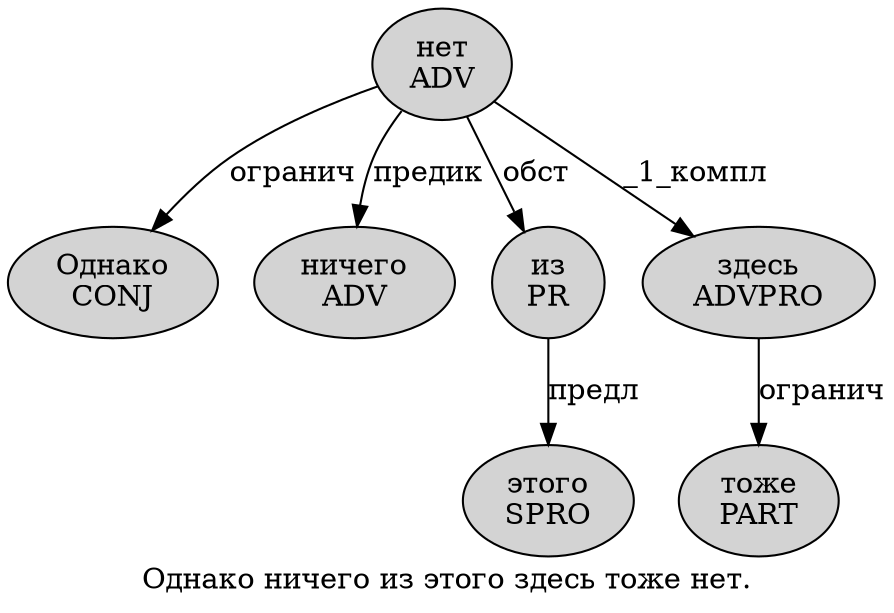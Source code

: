 digraph SENTENCE_4199 {
	graph [label="Однако ничего из этого здесь тоже нет."]
	node [style=filled]
		0 [label="Однако
CONJ" color="" fillcolor=lightgray penwidth=1 shape=ellipse]
		1 [label="ничего
ADV" color="" fillcolor=lightgray penwidth=1 shape=ellipse]
		2 [label="из
PR" color="" fillcolor=lightgray penwidth=1 shape=ellipse]
		3 [label="этого
SPRO" color="" fillcolor=lightgray penwidth=1 shape=ellipse]
		4 [label="здесь
ADVPRO" color="" fillcolor=lightgray penwidth=1 shape=ellipse]
		5 [label="тоже
PART" color="" fillcolor=lightgray penwidth=1 shape=ellipse]
		6 [label="нет
ADV" color="" fillcolor=lightgray penwidth=1 shape=ellipse]
			4 -> 5 [label="огранич"]
			2 -> 3 [label="предл"]
			6 -> 0 [label="огранич"]
			6 -> 1 [label="предик"]
			6 -> 2 [label="обст"]
			6 -> 4 [label="_1_компл"]
}